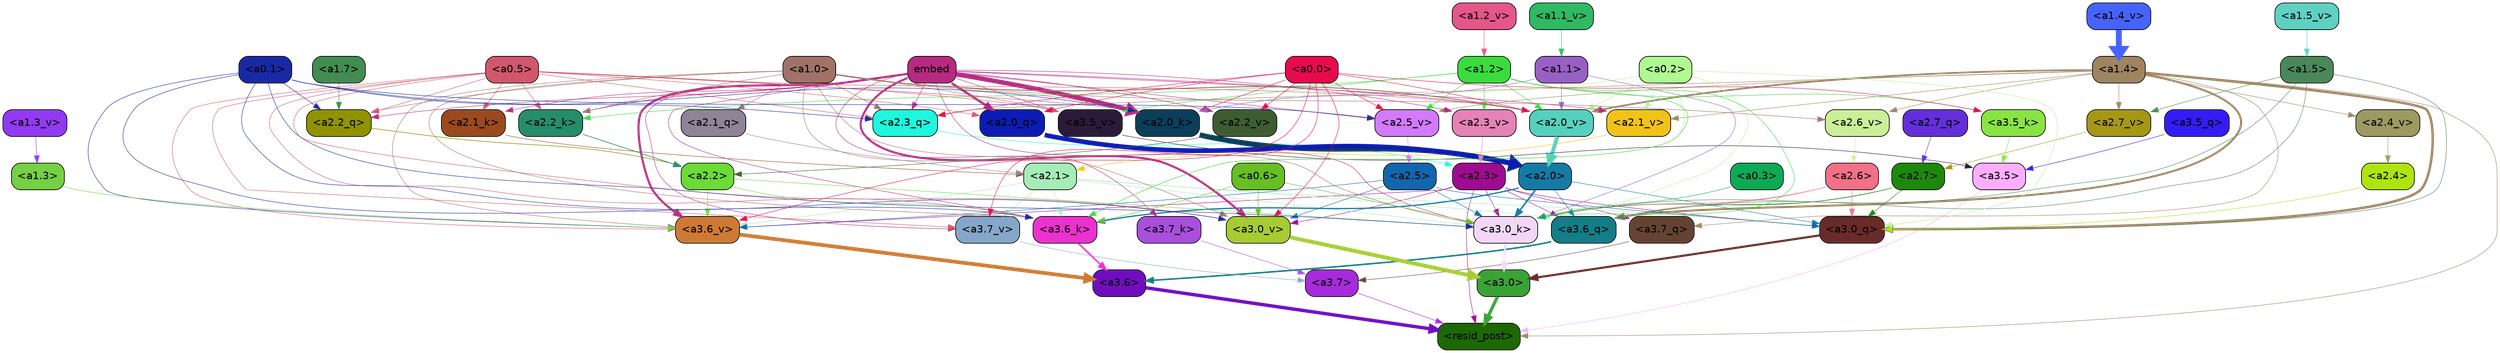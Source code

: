 strict digraph "" {
	graph [bgcolor=transparent,
		layout=dot,
		overlap=false,
		splines=true
	];
	"<a3.7>"	[color=black,
		fillcolor="#a62bdc",
		fontname=Helvetica,
		shape=box,
		style="filled, rounded"];
	"<resid_post>"	[color=black,
		fillcolor="#1c6903",
		fontname=Helvetica,
		shape=box,
		style="filled, rounded"];
	"<a3.7>" -> "<resid_post>"	[color="#a62bdc",
		penwidth=0.6239100098609924];
	"<a3.6>"	[color=black,
		fillcolor="#700dbe",
		fontname=Helvetica,
		shape=box,
		style="filled, rounded"];
	"<a3.6>" -> "<resid_post>"	[color="#700dbe",
		penwidth=4.569062113761902];
	"<a3.5>"	[color=black,
		fillcolor="#fcaefd",
		fontname=Helvetica,
		shape=box,
		style="filled, rounded"];
	"<a3.5>" -> "<resid_post>"	[color="#fcaefd",
		penwidth=0.6];
	"<a3.0>"	[color=black,
		fillcolor="#3aa336",
		fontname=Helvetica,
		shape=box,
		style="filled, rounded"];
	"<a3.0>" -> "<resid_post>"	[color="#3aa336",
		penwidth=4.283544182777405];
	"<a2.3>"	[color=black,
		fillcolor="#9f0b91",
		fontname=Helvetica,
		shape=box,
		style="filled, rounded"];
	"<a2.3>" -> "<resid_post>"	[color="#9f0b91",
		penwidth=0.6];
	"<a3.7_q>"	[color=black,
		fillcolor="#654332",
		fontname=Helvetica,
		shape=box,
		style="filled, rounded"];
	"<a2.3>" -> "<a3.7_q>"	[color="#9f0b91",
		penwidth=0.6];
	"<a3.6_q>"	[color=black,
		fillcolor="#137d88",
		fontname=Helvetica,
		shape=box,
		style="filled, rounded"];
	"<a2.3>" -> "<a3.6_q>"	[color="#9f0b91",
		penwidth=0.6];
	"<a3.0_q>"	[color=black,
		fillcolor="#692b2a",
		fontname=Helvetica,
		shape=box,
		style="filled, rounded"];
	"<a2.3>" -> "<a3.0_q>"	[color="#9f0b91",
		penwidth=0.6];
	"<a3.0_k>"	[color=black,
		fillcolor="#f3d7f7",
		fontname=Helvetica,
		shape=box,
		style="filled, rounded"];
	"<a2.3>" -> "<a3.0_k>"	[color="#9f0b91",
		penwidth=0.6];
	"<a3.6_v>"	[color=black,
		fillcolor="#ce7a33",
		fontname=Helvetica,
		shape=box,
		style="filled, rounded"];
	"<a2.3>" -> "<a3.6_v>"	[color="#9f0b91",
		penwidth=0.6];
	"<a3.0_v>"	[color=black,
		fillcolor="#a6cb33",
		fontname=Helvetica,
		shape=box,
		style="filled, rounded"];
	"<a2.3>" -> "<a3.0_v>"	[color="#9f0b91",
		penwidth=0.6];
	"<a1.4>"	[color=black,
		fillcolor="#9e8461",
		fontname=Helvetica,
		shape=box,
		style="filled, rounded"];
	"<a1.4>" -> "<resid_post>"	[color="#9e8461",
		penwidth=0.6];
	"<a1.4>" -> "<a3.7_q>"	[color="#9e8461",
		penwidth=0.6];
	"<a1.4>" -> "<a3.6_q>"	[color="#9e8461",
		penwidth=2.6908124685287476];
	"<a1.4>" -> "<a3.0_q>"	[color="#9e8461",
		penwidth=3.32076895236969];
	"<a2.3_q>"	[color=black,
		fillcolor="#1ff7de",
		fontname=Helvetica,
		shape=box,
		style="filled, rounded"];
	"<a1.4>" -> "<a2.3_q>"	[color="#9e8461",
		penwidth=0.6];
	"<a2.7_v>"	[color=black,
		fillcolor="#a69714",
		fontname=Helvetica,
		shape=box,
		style="filled, rounded"];
	"<a1.4>" -> "<a2.7_v>"	[color="#9e8461",
		penwidth=0.6];
	"<a2.6_v>"	[color=black,
		fillcolor="#caef98",
		fontname=Helvetica,
		shape=box,
		style="filled, rounded"];
	"<a1.4>" -> "<a2.6_v>"	[color="#9e8461",
		penwidth=0.6];
	"<a2.5_v>"	[color=black,
		fillcolor="#d27af9",
		fontname=Helvetica,
		shape=box,
		style="filled, rounded"];
	"<a1.4>" -> "<a2.5_v>"	[color="#9e8461",
		penwidth=0.6];
	"<a2.4_v>"	[color=black,
		fillcolor="#9c9a60",
		fontname=Helvetica,
		shape=box,
		style="filled, rounded"];
	"<a1.4>" -> "<a2.4_v>"	[color="#9e8461",
		penwidth=0.6];
	"<a2.1_v>"	[color=black,
		fillcolor="#f2c317",
		fontname=Helvetica,
		shape=box,
		style="filled, rounded"];
	"<a1.4>" -> "<a2.1_v>"	[color="#9e8461",
		penwidth=0.6];
	"<a2.0_v>"	[color=black,
		fillcolor="#56d0be",
		fontname=Helvetica,
		shape=box,
		style="filled, rounded"];
	"<a1.4>" -> "<a2.0_v>"	[color="#9e8461",
		penwidth=2.3065454959869385];
	"<a3.7_q>" -> "<a3.7>"	[color="#654332",
		penwidth=0.6];
	"<a3.6_q>" -> "<a3.6>"	[color="#137d88",
		penwidth=2.03758105635643];
	"<a3.5_q>"	[color=black,
		fillcolor="#341cf5",
		fontname=Helvetica,
		shape=box,
		style="filled, rounded"];
	"<a3.5_q>" -> "<a3.5>"	[color="#341cf5",
		penwidth=0.6];
	"<a3.0_q>" -> "<a3.0>"	[color="#692b2a",
		penwidth=2.8638100624084473];
	"<a3.7_k>"	[color=black,
		fillcolor="#a84fdc",
		fontname=Helvetica,
		shape=box,
		style="filled, rounded"];
	"<a3.7_k>" -> "<a3.7>"	[color="#a84fdc",
		penwidth=0.6];
	"<a3.6_k>"	[color=black,
		fillcolor="#eb31cf",
		fontname=Helvetica,
		shape=box,
		style="filled, rounded"];
	"<a3.6_k>" -> "<a3.6>"	[color="#eb31cf",
		penwidth=2.174198240041733];
	"<a3.5_k>"	[color=black,
		fillcolor="#88e442",
		fontname=Helvetica,
		shape=box,
		style="filled, rounded"];
	"<a3.5_k>" -> "<a3.5>"	[color="#88e442",
		penwidth=0.6];
	"<a3.0_k>" -> "<a3.0>"	[color="#f3d7f7",
		penwidth=2.6274144649505615];
	"<a3.7_v>"	[color=black,
		fillcolor="#84a7c9",
		fontname=Helvetica,
		shape=box,
		style="filled, rounded"];
	"<a3.7_v>" -> "<a3.7>"	[color="#84a7c9",
		penwidth=0.6];
	"<a3.6_v>" -> "<a3.6>"	[color="#ce7a33",
		penwidth=5.002329230308533];
	"<a3.5_v>"	[color=black,
		fillcolor="#2b1a38",
		fontname=Helvetica,
		shape=box,
		style="filled, rounded"];
	"<a3.5_v>" -> "<a3.5>"	[color="#2b1a38",
		penwidth=0.6];
	"<a3.0_v>" -> "<a3.0>"	[color="#a6cb33",
		penwidth=5.188832879066467];
	"<a2.7>"	[color=black,
		fillcolor="#1d890c",
		fontname=Helvetica,
		shape=box,
		style="filled, rounded"];
	"<a2.7>" -> "<a3.6_q>"	[color="#1d890c",
		penwidth=0.6];
	"<a2.7>" -> "<a3.0_q>"	[color="#1d890c",
		penwidth=0.6];
	"<a2.7>" -> "<a3.0_k>"	[color="#1d890c",
		penwidth=0.6];
	"<a2.6>"	[color=black,
		fillcolor="#f27188",
		fontname=Helvetica,
		shape=box,
		style="filled, rounded"];
	"<a2.6>" -> "<a3.6_q>"	[color="#f27188",
		penwidth=0.6];
	"<a2.6>" -> "<a3.0_q>"	[color="#f27188",
		penwidth=0.6];
	"<a2.6>" -> "<a3.0_k>"	[color="#f27188",
		penwidth=0.6];
	"<a2.1>"	[color=black,
		fillcolor="#a6ecb8",
		fontname=Helvetica,
		shape=box,
		style="filled, rounded"];
	"<a2.1>" -> "<a3.6_q>"	[color="#a6ecb8",
		penwidth=0.6];
	"<a2.1>" -> "<a3.0_q>"	[color="#a6ecb8",
		penwidth=0.6];
	"<a2.1>" -> "<a3.6_k>"	[color="#a6ecb8",
		penwidth=0.6];
	"<a2.1>" -> "<a3.0_k>"	[color="#a6ecb8",
		penwidth=0.6];
	"<a2.1>" -> "<a3.7_v>"	[color="#a6ecb8",
		penwidth=0.6];
	"<a2.1>" -> "<a3.6_v>"	[color="#a6ecb8",
		penwidth=0.6];
	"<a2.0>"	[color=black,
		fillcolor="#147ba6",
		fontname=Helvetica,
		shape=box,
		style="filled, rounded"];
	"<a2.0>" -> "<a3.6_q>"	[color="#147ba6",
		penwidth=0.6];
	"<a2.0>" -> "<a3.0_q>"	[color="#147ba6",
		penwidth=0.6];
	"<a2.0>" -> "<a3.6_k>"	[color="#147ba6",
		penwidth=1.6254686117172241];
	"<a2.0>" -> "<a3.0_k>"	[color="#147ba6",
		penwidth=2.182972814887762];
	"<a1.5>"	[color=black,
		fillcolor="#4a8859",
		fontname=Helvetica,
		shape=box,
		style="filled, rounded"];
	"<a1.5>" -> "<a3.6_q>"	[color="#4a8859",
		penwidth=0.6];
	"<a1.5>" -> "<a3.0_q>"	[color="#4a8859",
		penwidth=0.6];
	"<a1.5>" -> "<a3.0_k>"	[color="#4a8859",
		penwidth=0.6];
	"<a1.5>" -> "<a2.7_v>"	[color="#4a8859",
		penwidth=0.6];
	"<a2.5>"	[color=black,
		fillcolor="#1266ad",
		fontname=Helvetica,
		shape=box,
		style="filled, rounded"];
	"<a2.5>" -> "<a3.0_q>"	[color="#1266ad",
		penwidth=0.6];
	"<a2.5>" -> "<a3.0_k>"	[color="#1266ad",
		penwidth=0.6];
	"<a2.5>" -> "<a3.6_v>"	[color="#1266ad",
		penwidth=0.6];
	"<a2.5>" -> "<a3.0_v>"	[color="#1266ad",
		penwidth=0.6];
	"<a2.4>"	[color=black,
		fillcolor="#afe50e",
		fontname=Helvetica,
		shape=box,
		style="filled, rounded"];
	"<a2.4>" -> "<a3.0_q>"	[color="#afe50e",
		penwidth=0.6];
	"<a0.2>"	[color=black,
		fillcolor="#b0f892",
		fontname=Helvetica,
		shape=box,
		style="filled, rounded"];
	"<a0.2>" -> "<a3.0_q>"	[color="#b0f892",
		penwidth=0.6];
	"<a0.2>" -> "<a3.6_k>"	[color="#b0f892",
		penwidth=0.6];
	"<a0.2>" -> "<a3.0_k>"	[color="#b0f892",
		penwidth=0.6];
	"<a2.0_k>"	[color=black,
		fillcolor="#0a3e5a",
		fontname=Helvetica,
		shape=box,
		style="filled, rounded"];
	"<a0.2>" -> "<a2.0_k>"	[color="#b0f892",
		penwidth=0.6];
	"<a0.2>" -> "<a2.1_v>"	[color="#b0f892",
		penwidth=0.6];
	"<a0.2>" -> "<a2.0_v>"	[color="#b0f892",
		penwidth=0.6];
	embed	[color=black,
		fillcolor="#b62a80",
		fontname=Helvetica,
		shape=box,
		style="filled, rounded"];
	embed -> "<a3.7_k>"	[color="#b62a80",
		penwidth=0.6];
	embed -> "<a3.6_k>"	[color="#b62a80",
		penwidth=0.6];
	embed -> "<a3.0_k>"	[color="#b62a80",
		penwidth=0.6];
	embed -> "<a3.7_v>"	[color="#b62a80",
		penwidth=0.6];
	embed -> "<a3.6_v>"	[color="#b62a80",
		penwidth=2.809220314025879];
	embed -> "<a3.5_v>"	[color="#b62a80",
		penwidth=0.6];
	embed -> "<a3.0_v>"	[color="#b62a80",
		penwidth=2.754121422767639];
	embed -> "<a2.3_q>"	[color="#b62a80",
		penwidth=0.6];
	"<a2.2_q>"	[color=black,
		fillcolor="#919200",
		fontname=Helvetica,
		shape=box,
		style="filled, rounded"];
	embed -> "<a2.2_q>"	[color="#b62a80",
		penwidth=0.6];
	"<a2.0_q>"	[color=black,
		fillcolor="#0c1cb4",
		fontname=Helvetica,
		shape=box,
		style="filled, rounded"];
	embed -> "<a2.0_q>"	[color="#b62a80",
		penwidth=3.102177858352661];
	"<a2.2_k>"	[color=black,
		fillcolor="#258d6a",
		fontname=Helvetica,
		shape=box,
		style="filled, rounded"];
	embed -> "<a2.2_k>"	[color="#b62a80",
		penwidth=0.6805839538574219];
	"<a2.1_k>"	[color=black,
		fillcolor="#9b4a1d",
		fontname=Helvetica,
		shape=box,
		style="filled, rounded"];
	embed -> "<a2.1_k>"	[color="#b62a80",
		penwidth=0.6];
	embed -> "<a2.0_k>"	[color="#b62a80",
		penwidth=5.977519929409027];
	embed -> "<a2.5_v>"	[color="#b62a80",
		penwidth=0.6];
	"<a2.3_v>"	[color=black,
		fillcolor="#e582b7",
		fontname=Helvetica,
		shape=box,
		style="filled, rounded"];
	embed -> "<a2.3_v>"	[color="#b62a80",
		penwidth=0.6];
	"<a2.2_v>"	[color=black,
		fillcolor="#3d5d31",
		fontname=Helvetica,
		shape=box,
		style="filled, rounded"];
	embed -> "<a2.2_v>"	[color="#b62a80",
		penwidth=0.6436443328857422];
	embed -> "<a2.1_v>"	[color="#b62a80",
		penwidth=0.6];
	embed -> "<a2.0_v>"	[color="#b62a80",
		penwidth=0.6];
	"<a2.2>"	[color=black,
		fillcolor="#6cdb38",
		fontname=Helvetica,
		shape=box,
		style="filled, rounded"];
	"<a2.2>" -> "<a3.6_k>"	[color="#6cdb38",
		penwidth=0.6];
	"<a2.2>" -> "<a3.0_k>"	[color="#6cdb38",
		penwidth=0.6065438985824585];
	"<a2.2>" -> "<a3.6_v>"	[color="#6cdb38",
		penwidth=0.6];
	"<a1.2>"	[color=black,
		fillcolor="#39dc3c",
		fontname=Helvetica,
		shape=box,
		style="filled, rounded"];
	"<a1.2>" -> "<a3.6_k>"	[color="#39dc3c",
		penwidth=0.6];
	"<a1.2>" -> "<a3.5_k>"	[color="#39dc3c",
		penwidth=0.6];
	"<a1.2>" -> "<a3.0_k>"	[color="#39dc3c",
		penwidth=0.6];
	"<a1.2>" -> "<a3.5_v>"	[color="#39dc3c",
		penwidth=0.6];
	"<a1.2>" -> "<a2.2_k>"	[color="#39dc3c",
		penwidth=0.6];
	"<a1.2>" -> "<a2.5_v>"	[color="#39dc3c",
		penwidth=0.6];
	"<a1.2>" -> "<a2.3_v>"	[color="#39dc3c",
		penwidth=0.6];
	"<a1.2>" -> "<a2.0_v>"	[color="#39dc3c",
		penwidth=0.6];
	"<a1.0>"	[color=black,
		fillcolor="#a17268",
		fontname=Helvetica,
		shape=box,
		style="filled, rounded"];
	"<a1.0>" -> "<a3.6_k>"	[color="#a17268",
		penwidth=0.6];
	"<a1.0>" -> "<a3.0_k>"	[color="#a17268",
		penwidth=0.6];
	"<a1.0>" -> "<a3.6_v>"	[color="#a17268",
		penwidth=0.6];
	"<a1.0>" -> "<a3.5_v>"	[color="#a17268",
		penwidth=0.6];
	"<a1.0>" -> "<a3.0_v>"	[color="#a17268",
		penwidth=0.6];
	"<a1.0>" -> "<a2.3_q>"	[color="#a17268",
		penwidth=0.6];
	"<a1.0>" -> "<a2.2_q>"	[color="#a17268",
		penwidth=0.6];
	"<a2.1_q>"	[color=black,
		fillcolor="#8f8398",
		fontname=Helvetica,
		shape=box,
		style="filled, rounded"];
	"<a1.0>" -> "<a2.1_q>"	[color="#a17268",
		penwidth=0.6];
	"<a1.0>" -> "<a2.2_k>"	[color="#a17268",
		penwidth=0.6];
	"<a1.0>" -> "<a2.0_k>"	[color="#a17268",
		penwidth=0.6];
	"<a1.0>" -> "<a2.6_v>"	[color="#a17268",
		penwidth=0.6];
	"<a1.0>" -> "<a2.0_v>"	[color="#a17268",
		penwidth=1.2192587852478027];
	"<a0.6>"	[color=black,
		fillcolor="#67bf23",
		fontname=Helvetica,
		shape=box,
		style="filled, rounded"];
	"<a0.6>" -> "<a3.6_k>"	[color="#67bf23",
		penwidth=0.6];
	"<a0.6>" -> "<a3.0_k>"	[color="#67bf23",
		penwidth=0.6];
	"<a0.6>" -> "<a3.0_v>"	[color="#67bf23",
		penwidth=0.6];
	"<a0.5>"	[color=black,
		fillcolor="#d1576c",
		fontname=Helvetica,
		shape=box,
		style="filled, rounded"];
	"<a0.5>" -> "<a3.6_k>"	[color="#d1576c",
		penwidth=0.6];
	"<a0.5>" -> "<a3.7_v>"	[color="#d1576c",
		penwidth=0.6];
	"<a0.5>" -> "<a3.6_v>"	[color="#d1576c",
		penwidth=0.6];
	"<a0.5>" -> "<a3.5_v>"	[color="#d1576c",
		penwidth=0.6];
	"<a0.5>" -> "<a3.0_v>"	[color="#d1576c",
		penwidth=0.6120390892028809];
	"<a0.5>" -> "<a2.3_q>"	[color="#d1576c",
		penwidth=0.6];
	"<a0.5>" -> "<a2.2_q>"	[color="#d1576c",
		penwidth=0.6];
	"<a0.5>" -> "<a2.0_q>"	[color="#d1576c",
		penwidth=0.6];
	"<a0.5>" -> "<a2.2_k>"	[color="#d1576c",
		penwidth=0.6];
	"<a0.5>" -> "<a2.1_k>"	[color="#d1576c",
		penwidth=0.6];
	"<a0.5>" -> "<a2.0_k>"	[color="#d1576c",
		penwidth=0.658348560333252];
	"<a0.5>" -> "<a2.0_v>"	[color="#d1576c",
		penwidth=0.6];
	"<a0.1>"	[color=black,
		fillcolor="#1929a5",
		fontname=Helvetica,
		shape=box,
		style="filled, rounded"];
	"<a0.1>" -> "<a3.6_k>"	[color="#1929a5",
		penwidth=0.6];
	"<a0.1>" -> "<a3.0_k>"	[color="#1929a5",
		penwidth=0.6];
	"<a0.1>" -> "<a3.6_v>"	[color="#1929a5",
		penwidth=0.6];
	"<a0.1>" -> "<a3.0_v>"	[color="#1929a5",
		penwidth=0.6];
	"<a0.1>" -> "<a2.3_q>"	[color="#1929a5",
		penwidth=0.6];
	"<a0.1>" -> "<a2.2_q>"	[color="#1929a5",
		penwidth=0.6];
	"<a0.1>" -> "<a2.0_k>"	[color="#1929a5",
		penwidth=0.6];
	"<a0.1>" -> "<a2.5_v>"	[color="#1929a5",
		penwidth=0.6];
	"<a0.0>"	[color=black,
		fillcolor="#e60b4d",
		fontname=Helvetica,
		shape=box,
		style="filled, rounded"];
	"<a0.0>" -> "<a3.5_k>"	[color="#e60b4d",
		penwidth=0.6];
	"<a0.0>" -> "<a3.7_v>"	[color="#e60b4d",
		penwidth=0.6];
	"<a0.0>" -> "<a3.6_v>"	[color="#e60b4d",
		penwidth=0.6];
	"<a0.0>" -> "<a3.0_v>"	[color="#e60b4d",
		penwidth=0.6];
	"<a0.0>" -> "<a2.3_q>"	[color="#e60b4d",
		penwidth=0.6];
	"<a0.0>" -> "<a2.0_q>"	[color="#e60b4d",
		penwidth=0.6];
	"<a0.0>" -> "<a2.0_k>"	[color="#e60b4d",
		penwidth=0.6];
	"<a0.0>" -> "<a2.5_v>"	[color="#e60b4d",
		penwidth=0.6];
	"<a0.0>" -> "<a2.2_v>"	[color="#e60b4d",
		penwidth=0.6];
	"<a0.0>" -> "<a2.0_v>"	[color="#e60b4d",
		penwidth=0.6];
	"<a1.1>"	[color=black,
		fillcolor="#9860c5",
		fontname=Helvetica,
		shape=box,
		style="filled, rounded"];
	"<a1.1>" -> "<a3.0_k>"	[color="#9860c5",
		penwidth=0.6];
	"<a1.1>" -> "<a2.0_k>"	[color="#9860c5",
		penwidth=0.6];
	"<a1.1>" -> "<a2.0_v>"	[color="#9860c5",
		penwidth=0.6];
	"<a0.3>"	[color=black,
		fillcolor="#0daa56",
		fontname=Helvetica,
		shape=box,
		style="filled, rounded"];
	"<a0.3>" -> "<a3.0_k>"	[color="#0daa56",
		penwidth=0.6];
	"<a1.3>"	[color=black,
		fillcolor="#75d043",
		fontname=Helvetica,
		shape=box,
		style="filled, rounded"];
	"<a1.3>" -> "<a3.6_v>"	[color="#75d043",
		penwidth=0.6];
	"<a2.7_q>"	[color=black,
		fillcolor="#642edb",
		fontname=Helvetica,
		shape=box,
		style="filled, rounded"];
	"<a2.7_q>" -> "<a2.7>"	[color="#642edb",
		penwidth=0.6];
	"<a2.3_q>" -> "<a2.3>"	[color="#1ff7de",
		penwidth=0.6];
	"<a2.2_q>" -> "<a2.2>"	[color="#919200",
		penwidth=0.7585353851318359];
	"<a2.1_q>" -> "<a2.1>"	[color="#8f8398",
		penwidth=0.6];
	"<a2.0_q>" -> "<a2.0>"	[color="#0c1cb4",
		penwidth=6.189085364341736];
	"<a2.2_k>" -> "<a2.2>"	[color="#258d6a",
		penwidth=0.87534499168396];
	"<a2.1_k>" -> "<a2.1>"	[color="#9b4a1d",
		penwidth=0.6];
	"<a2.0_k>" -> "<a2.0>"	[color="#0a3e5a",
		penwidth=7.056803464889526];
	"<a2.7_v>" -> "<a2.7>"	[color="#a69714",
		penwidth=0.6];
	"<a2.6_v>" -> "<a2.6>"	[color="#caef98",
		penwidth=0.6];
	"<a2.5_v>" -> "<a2.5>"	[color="#d27af9",
		penwidth=0.6];
	"<a2.4_v>" -> "<a2.4>"	[color="#9c9a60",
		penwidth=0.6];
	"<a2.3_v>" -> "<a2.3>"	[color="#e582b7",
		penwidth=0.6];
	"<a2.2_v>" -> "<a2.2>"	[color="#3d5d31",
		penwidth=0.6];
	"<a2.1_v>" -> "<a2.1>"	[color="#f2c317",
		penwidth=0.6];
	"<a2.0_v>" -> "<a2.0>"	[color="#56d0be",
		penwidth=5.12138295173645];
	"<a1.7>"	[color=black,
		fillcolor="#428c52",
		fontname=Helvetica,
		shape=box,
		style="filled, rounded"];
	"<a1.7>" -> "<a2.2_q>"	[color="#428c52",
		penwidth=0.6];
	"<a1.5_v>"	[color=black,
		fillcolor="#5ed1c3",
		fontname=Helvetica,
		shape=box,
		style="filled, rounded"];
	"<a1.5_v>" -> "<a1.5>"	[color="#5ed1c3",
		penwidth=0.6];
	"<a1.4_v>"	[color=black,
		fillcolor="#4663fe",
		fontname=Helvetica,
		shape=box,
		style="filled, rounded"];
	"<a1.4_v>" -> "<a1.4>"	[color="#4663fe",
		penwidth=7.850657939910889];
	"<a1.3_v>"	[color=black,
		fillcolor="#9339f3",
		fontname=Helvetica,
		shape=box,
		style="filled, rounded"];
	"<a1.3_v>" -> "<a1.3>"	[color="#9339f3",
		penwidth=0.6];
	"<a1.2_v>"	[color=black,
		fillcolor="#e55689",
		fontname=Helvetica,
		shape=box,
		style="filled, rounded"];
	"<a1.2_v>" -> "<a1.2>"	[color="#e55689",
		penwidth=0.6];
	"<a1.1_v>"	[color=black,
		fillcolor="#2fb963",
		fontname=Helvetica,
		shape=box,
		style="filled, rounded"];
	"<a1.1_v>" -> "<a1.1>"	[color="#2fb963",
		penwidth=0.6];
}
